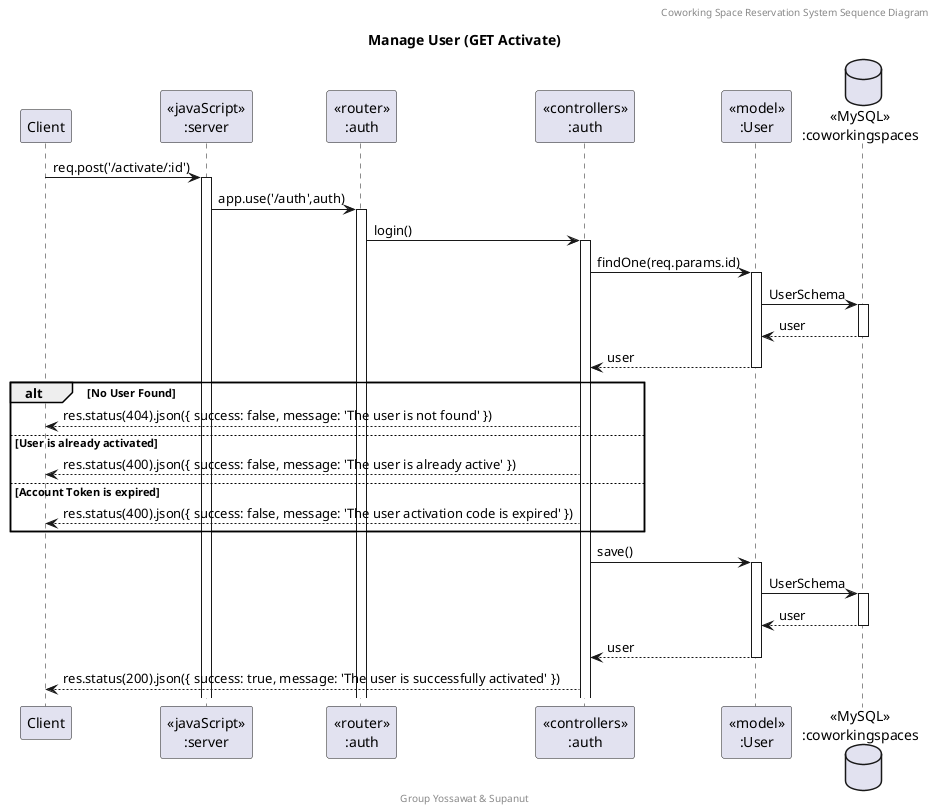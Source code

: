 @startuml Manage User (GET Activate)

header Coworking Space Reservation System Sequence Diagram
footer Group Yossawat & Supanut
title "Manage User (GET Activate)"

participant "Client" as client
participant "<<javaScript>>\n:server" as server
participant "<<router>>\n:auth" as routerAuth
participant "<<controllers>>\n:auth" as controllersAuth
participant "<<model>>\n:User" as modelUser
database "<<MySQL>>\n:coworkingspaces" as CoworkingSpacesDatabase

client->server ++:req.post('/activate/:id')
server->routerAuth ++:app.use('/auth',auth)
routerAuth->controllersAuth ++:login()
controllersAuth->modelUser ++:findOne(req.params.id)
modelUser->CoworkingSpacesDatabase ++:UserSchema
CoworkingSpacesDatabase-->modelUser --:user
modelUser-->controllersAuth --:user
alt No User Found
    controllersAuth-->client :res.status(404).json({ success: false, message: 'The user is not found' })
else User is already activated
    controllersAuth-->client :res.status(400).json({ success: false, message: 'The user is already active' })
else Account Token is expired
    controllersAuth-->client :res.status(400).json({ success: false, message: 'The user activation code is expired' })
end
controllersAuth->modelUser ++:save()
modelUser->CoworkingSpacesDatabase ++:UserSchema
CoworkingSpacesDatabase-->modelUser --:user
modelUser-->controllersAuth --:user
controllersAuth-->client :res.status(200).json({ success: true, message: 'The user is successfully activated' })

